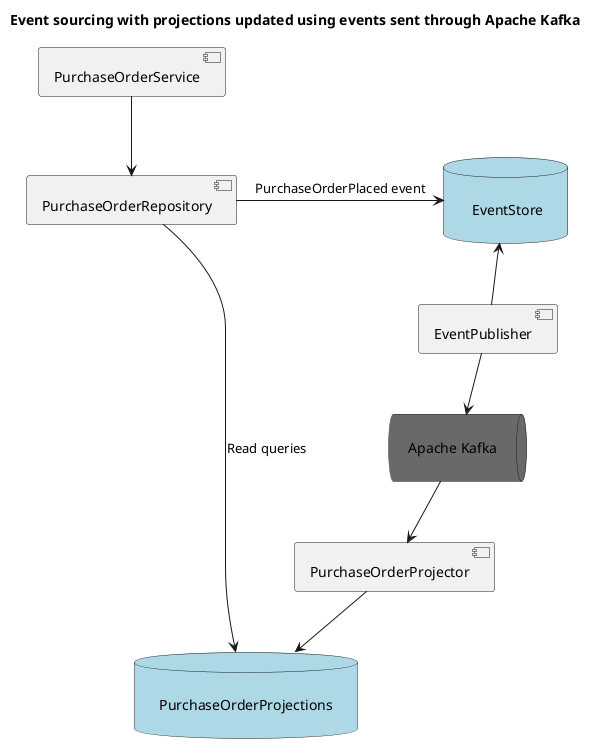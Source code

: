 @startuml

title "Event sourcing with projections updated using events sent through Apache Kafka"

component "PurchaseOrderService" as Service
component "PurchaseOrderRepository" as Repository
database "\n     EventStore    \n" as EventStore #LightBlue

Service -d-> Repository
Repository -> EventStore : PurchaseOrderPlaced event

queue "\n    Apache Kafka    \n" as Kafka #DimGrey
component "EventPublisher" as EventPublisher
component "PurchaseOrderProjector" as Projector
database "\n    PurchaseOrderProjections    \n" as Projections #LightBlue

EventPublisher -u-> EventStore
EventPublisher -d-> Kafka
Kafka -d-> Projector
Projector -d-> Projections
Repository -> Projections : Read queries

@enduml